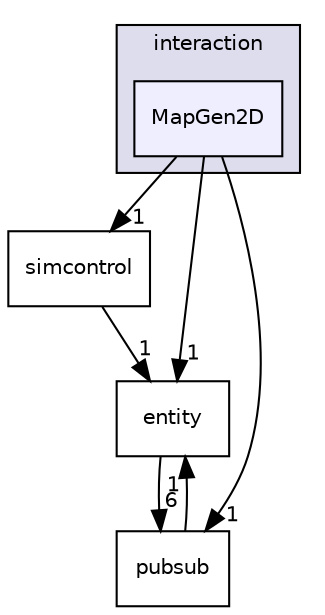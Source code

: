 digraph "/root/scrimmage/scrimmage/include/scrimmage/plugins/interaction/MapGen2D" {
  compound=true
  node [ fontsize="10", fontname="Helvetica"];
  edge [ labelfontsize="10", labelfontname="Helvetica"];
  subgraph clusterdir_e780a5c579cb35e946684e8694642ace {
    graph [ bgcolor="#ddddee", pencolor="black", label="interaction" fontname="Helvetica", fontsize="10", URL="dir_e780a5c579cb35e946684e8694642ace.html"]
  dir_c6ec2952f5099004014421530d440ee4 [shape=box, label="MapGen2D", style="filled", fillcolor="#eeeeff", pencolor="black", URL="dir_c6ec2952f5099004014421530d440ee4.html"];
  }
  dir_8dabc27971b3bc145bbcc2e849e82380 [shape=box label="simcontrol" URL="dir_8dabc27971b3bc145bbcc2e849e82380.html"];
  dir_8f25491911d3a3415d21158b3a48c0c1 [shape=box label="pubsub" URL="dir_8f25491911d3a3415d21158b3a48c0c1.html"];
  dir_5ef164da32927a27aef05eae2283c928 [shape=box label="entity" URL="dir_5ef164da32927a27aef05eae2283c928.html"];
  dir_c6ec2952f5099004014421530d440ee4->dir_8dabc27971b3bc145bbcc2e849e82380 [headlabel="1", labeldistance=1.5 headhref="dir_000094_000151.html"];
  dir_c6ec2952f5099004014421530d440ee4->dir_8f25491911d3a3415d21158b3a48c0c1 [headlabel="1", labeldistance=1.5 headhref="dir_000094_000149.html"];
  dir_c6ec2952f5099004014421530d440ee4->dir_5ef164da32927a27aef05eae2283c928 [headlabel="1", labeldistance=1.5 headhref="dir_000094_000008.html"];
  dir_8dabc27971b3bc145bbcc2e849e82380->dir_5ef164da32927a27aef05eae2283c928 [headlabel="1", labeldistance=1.5 headhref="dir_000151_000008.html"];
  dir_8f25491911d3a3415d21158b3a48c0c1->dir_5ef164da32927a27aef05eae2283c928 [headlabel="1", labeldistance=1.5 headhref="dir_000149_000008.html"];
  dir_5ef164da32927a27aef05eae2283c928->dir_8f25491911d3a3415d21158b3a48c0c1 [headlabel="6", labeldistance=1.5 headhref="dir_000008_000149.html"];
}
